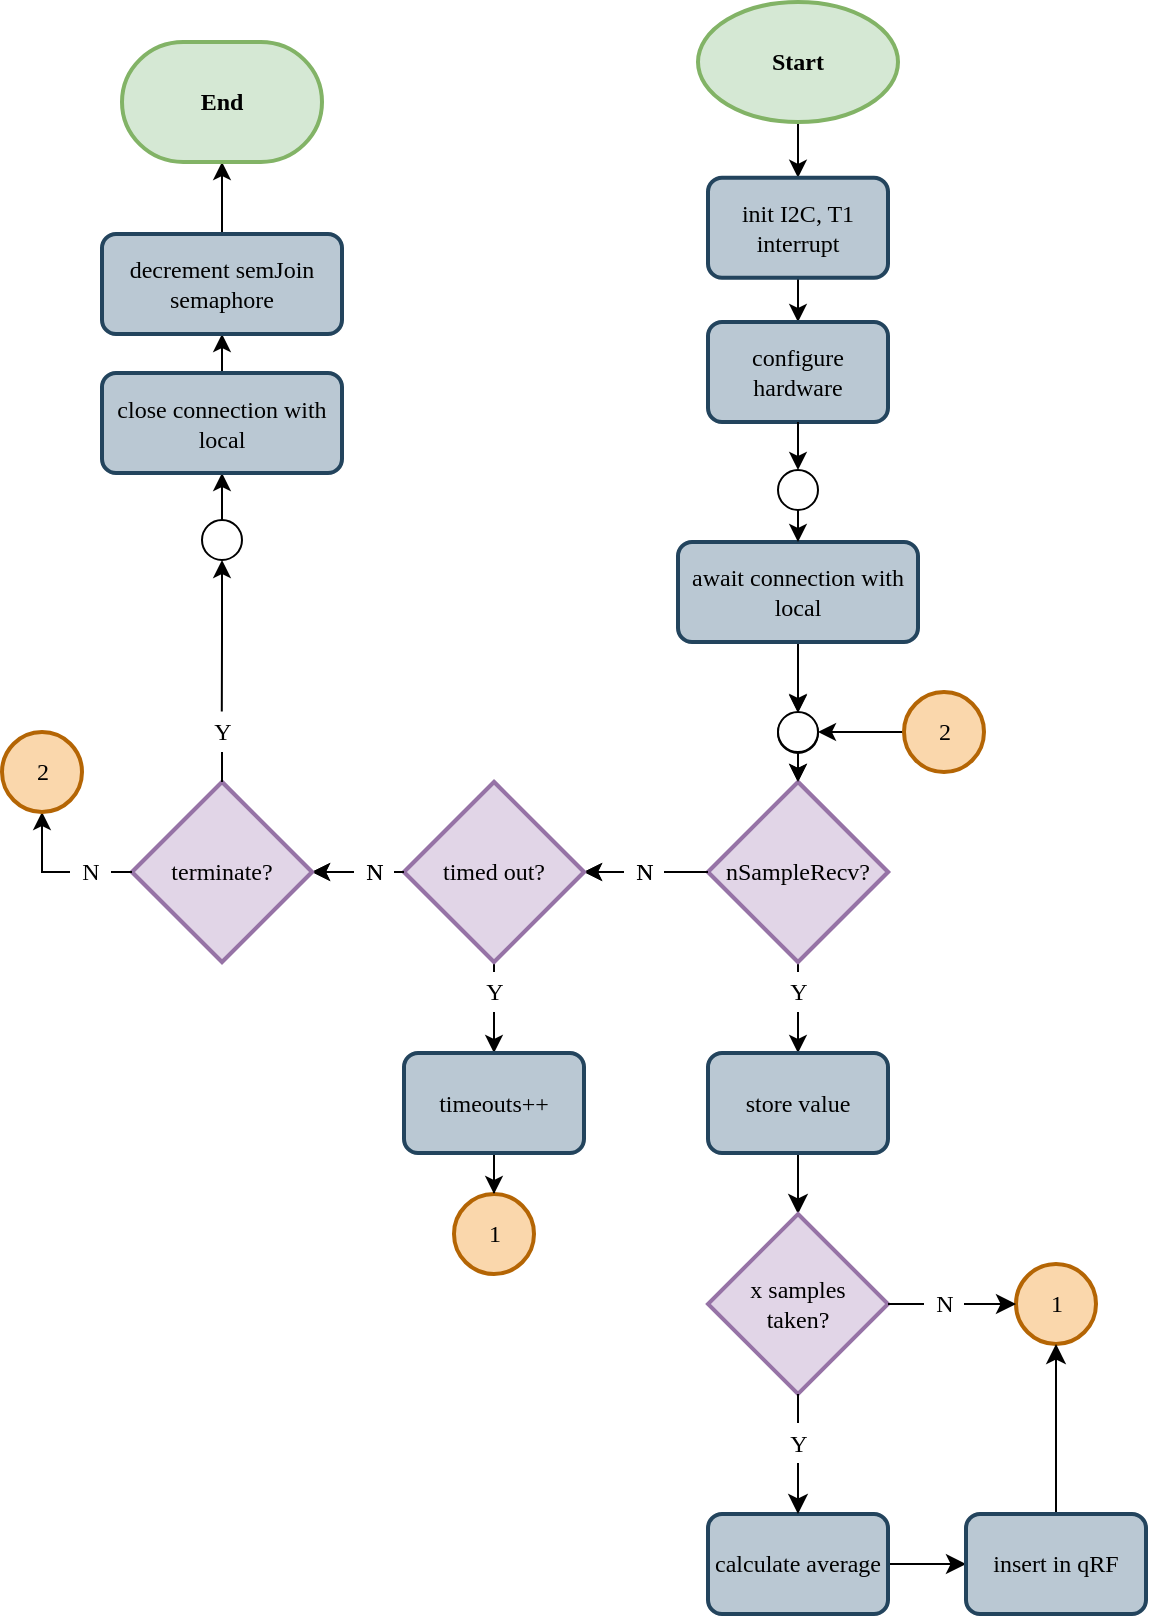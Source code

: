 <mxfile version="13.9.9" type="device"><diagram id="vXdH0S8YqX3_sipvJm4k" name="1"><mxGraphModel dx="741" dy="853" grid="1" gridSize="10" guides="1" tooltips="1" connect="1" arrows="1" fold="1" page="1" pageScale="1" pageWidth="1169" pageHeight="827" math="0" shadow="0"><root><mxCell id="0"/><mxCell id="1" parent="0"/><mxCell id="6Pos_xS77apvVbocdfTv-24" style="edgeStyle=orthogonalEdgeStyle;rounded=0;orthogonalLoop=1;jettySize=auto;html=1;exitX=0.5;exitY=1;exitDx=0;exitDy=0;exitPerimeter=0;entryX=0.5;entryY=0;entryDx=0;entryDy=0;fontFamily=Consolas;" parent="1" source="z_6hdoUk1kzwaXG-YL4Q-9" target="z_6hdoUk1kzwaXG-YL4Q-55" edge="1"><mxGeometry relative="1" as="geometry"><mxPoint x="672" y="690.5" as="targetPoint"/></mxGeometry></mxCell><mxCell id="hB-7Ol5vUf83jxwNDLM4-17" style="edgeStyle=orthogonalEdgeStyle;rounded=0;orthogonalLoop=1;jettySize=auto;html=1;exitX=0;exitY=0.5;exitDx=0;exitDy=0;exitPerimeter=0;fontFamily=Consolas;" parent="1" source="z_6hdoUk1kzwaXG-YL4Q-7" target="5N7eKwdQCnaQDBQl-9mk-26" edge="1"><mxGeometry relative="1" as="geometry"><mxPoint x="672" y="520.5" as="targetPoint"/><Array as="points"><mxPoint x="522" y="605.5"/></Array></mxGeometry></mxCell><mxCell id="6Pos_xS77apvVbocdfTv-21" value="data&lt;br&gt;received?" style="strokeWidth=2;html=1;shape=mxgraph.flowchart.decision;whiteSpace=wrap;fillColor=#e1d5e7;strokeColor=#9673a6;fontFamily=Consolas;" parent="1" vertex="1"><mxGeometry x="629" y="560" width="90" height="90" as="geometry"/></mxCell><mxCell id="hB-7Ol5vUf83jxwNDLM4-15" style="edgeStyle=orthogonalEdgeStyle;rounded=0;orthogonalLoop=1;jettySize=auto;html=1;exitX=0.5;exitY=1;exitDx=0;exitDy=0;exitPerimeter=0;entryX=0.5;entryY=0;entryDx=0;entryDy=0;entryPerimeter=0;fontFamily=Consolas;" parent="1" source="5N7eKwdQCnaQDBQl-9mk-2" target="6Pos_xS77apvVbocdfTv-21" edge="1"><mxGeometry relative="1" as="geometry"/></mxCell><mxCell id="5N7eKwdQCnaQDBQl-9mk-2" value="" style="ellipse;whiteSpace=wrap;html=1;aspect=fixed;fontFamily=Consolas;" parent="1" vertex="1"><mxGeometry x="664" y="525.5" width="20" height="20" as="geometry"/></mxCell><mxCell id="5N7eKwdQCnaQDBQl-9mk-3" style="edgeStyle=orthogonalEdgeStyle;rounded=0;orthogonalLoop=1;jettySize=auto;html=1;exitX=0.5;exitY=1;exitDx=0;exitDy=0;exitPerimeter=0;entryX=0.5;entryY=0;entryDx=0;entryDy=0;entryPerimeter=0;fontFamily=Consolas;" parent="1" target="5N7eKwdQCnaQDBQl-9mk-2" edge="1"><mxGeometry relative="1" as="geometry"><mxPoint x="674" y="512" as="sourcePoint"/><mxPoint x="672" y="536" as="targetPoint"/></mxGeometry></mxCell><mxCell id="z_6hdoUk1kzwaXG-YL4Q-28" style="edgeStyle=orthogonalEdgeStyle;rounded=0;orthogonalLoop=1;jettySize=auto;html=1;exitX=0;exitY=0.5;exitDx=0;exitDy=0;exitPerimeter=0;entryX=1;entryY=0.5;entryDx=0;entryDy=0;entryPerimeter=0;startArrow=none;startFill=0;endArrow=classic;endFill=1;fontFamily=Consolas;" parent="1" source="z_6hdoUk1kzwaXG-YL4Q-31" target="z_6hdoUk1kzwaXG-YL4Q-27" edge="1"><mxGeometry relative="1" as="geometry"/></mxCell><mxCell id="z_6hdoUk1kzwaXG-YL4Q-29" style="edgeStyle=orthogonalEdgeStyle;rounded=0;orthogonalLoop=1;jettySize=auto;html=1;exitX=0.5;exitY=1;exitDx=0;exitDy=0;exitPerimeter=0;entryX=0.5;entryY=0;entryDx=0;entryDy=0;startArrow=none;startFill=0;endArrow=classic;endFill=1;fontFamily=Consolas;" parent="1" source="z_6hdoUk1kzwaXG-YL4Q-10" target="z_6hdoUk1kzwaXG-YL4Q-56" edge="1"><mxGeometry relative="1" as="geometry"><mxPoint x="522.143" y="695.357" as="targetPoint"/></mxGeometry></mxCell><mxCell id="5N7eKwdQCnaQDBQl-9mk-26" value="timed out?" style="strokeWidth=2;html=1;shape=mxgraph.flowchart.decision;whiteSpace=wrap;fillColor=#e1d5e7;strokeColor=#9673a6;fontFamily=Consolas;" parent="1" vertex="1"><mxGeometry x="477" y="560" width="90" height="90" as="geometry"/></mxCell><mxCell id="5N7eKwdQCnaQDBQl-9mk-37" value="1" style="verticalLabelPosition=middle;verticalAlign=middle;html=1;shape=mxgraph.flowchart.on-page_reference;strokeWidth=2;align=center;labelPosition=center;fillColor=#fad7ac;strokeColor=#b46504;fontFamily=Consolas;" parent="1" vertex="1"><mxGeometry x="502" y="766" width="40" height="40" as="geometry"/></mxCell><mxCell id="5N7eKwdQCnaQDBQl-9mk-43" style="edgeStyle=orthogonalEdgeStyle;rounded=0;orthogonalLoop=1;jettySize=auto;html=1;endArrow=classic;endFill=1;exitX=0.5;exitY=1;exitDx=0;exitDy=0;fontFamily=Consolas;" parent="1" source="z_6hdoUk1kzwaXG-YL4Q-56" target="5N7eKwdQCnaQDBQl-9mk-37" edge="1"><mxGeometry relative="1" as="geometry"><mxPoint x="522.143" y="745.5" as="sourcePoint"/></mxGeometry></mxCell><mxCell id="z_6hdoUk1kzwaXG-YL4Q-7" value="N" style="text;html=1;align=center;verticalAlign=middle;resizable=0;points=[];;autosize=1;fontFamily=Consolas;" parent="1" vertex="1"><mxGeometry x="587" y="595" width="20" height="20" as="geometry"/></mxCell><mxCell id="z_6hdoUk1kzwaXG-YL4Q-8" style="edgeStyle=orthogonalEdgeStyle;rounded=0;orthogonalLoop=1;jettySize=auto;html=1;exitX=0;exitY=0.5;exitDx=0;exitDy=0;exitPerimeter=0;endArrow=none;endFill=0;fontFamily=Consolas;" parent="1" source="6Pos_xS77apvVbocdfTv-21" target="z_6hdoUk1kzwaXG-YL4Q-7" edge="1"><mxGeometry relative="1" as="geometry"><mxPoint x="567" y="604.929" as="targetPoint"/><Array as="points"><mxPoint x="607" y="605.5"/></Array><mxPoint x="627.286" y="604.929" as="sourcePoint"/></mxGeometry></mxCell><mxCell id="z_6hdoUk1kzwaXG-YL4Q-9" value="Y" style="text;html=1;align=center;verticalAlign=middle;resizable=0;points=[];;autosize=1;fontFamily=Consolas;" parent="1" vertex="1"><mxGeometry x="664" y="655" width="20" height="20" as="geometry"/></mxCell><mxCell id="z_6hdoUk1kzwaXG-YL4Q-11" style="edgeStyle=orthogonalEdgeStyle;rounded=0;orthogonalLoop=1;jettySize=auto;html=1;exitX=0.5;exitY=1;exitDx=0;exitDy=0;exitPerimeter=0;endArrow=none;endFill=0;fontFamily=Consolas;" parent="1" source="6Pos_xS77apvVbocdfTv-21" target="z_6hdoUk1kzwaXG-YL4Q-9" edge="1"><mxGeometry relative="1" as="geometry"><mxPoint x="672.034" y="690.5" as="targetPoint"/><mxPoint x="672.034" y="649.948" as="sourcePoint"/><Array as="points"><mxPoint x="672" y="660.5"/><mxPoint x="672" y="660.5"/></Array></mxGeometry></mxCell><mxCell id="z_6hdoUk1kzwaXG-YL4Q-27" value="terminate?" style="strokeWidth=2;html=1;shape=mxgraph.flowchart.decision;whiteSpace=wrap;fillColor=#e1d5e7;strokeColor=#9673a6;fontFamily=Consolas;" parent="1" vertex="1"><mxGeometry x="341" y="560" width="90" height="90" as="geometry"/></mxCell><mxCell id="z_6hdoUk1kzwaXG-YL4Q-10" value="Y" style="text;html=1;align=center;verticalAlign=middle;resizable=0;points=[];;autosize=1;fontFamily=Consolas;" parent="1" vertex="1"><mxGeometry x="512" y="655" width="20" height="20" as="geometry"/></mxCell><mxCell id="z_6hdoUk1kzwaXG-YL4Q-30" style="edgeStyle=orthogonalEdgeStyle;rounded=0;orthogonalLoop=1;jettySize=auto;html=1;exitX=0.5;exitY=1;exitDx=0;exitDy=0;exitPerimeter=0;entryX=0.5;entryY=0;entryDx=0;entryDy=0;startArrow=none;startFill=0;endArrow=none;endFill=0;fontFamily=Consolas;" parent="1" source="5N7eKwdQCnaQDBQl-9mk-26" target="z_6hdoUk1kzwaXG-YL4Q-10" edge="1"><mxGeometry relative="1" as="geometry"><mxPoint x="522" y="650.167" as="sourcePoint"/><mxPoint x="522" y="695.5" as="targetPoint"/></mxGeometry></mxCell><mxCell id="z_6hdoUk1kzwaXG-YL4Q-31" value="N" style="text;html=1;align=center;verticalAlign=middle;resizable=0;points=[];;autosize=1;fontFamily=Consolas;" parent="1" vertex="1"><mxGeometry x="452" y="595" width="20" height="20" as="geometry"/></mxCell><mxCell id="z_6hdoUk1kzwaXG-YL4Q-32" style="edgeStyle=orthogonalEdgeStyle;rounded=0;orthogonalLoop=1;jettySize=auto;html=1;exitX=0;exitY=0.5;exitDx=0;exitDy=0;exitPerimeter=0;entryX=1;entryY=0.5;entryDx=0;entryDy=0;entryPerimeter=0;startArrow=none;startFill=0;endArrow=none;endFill=0;fontFamily=Consolas;" parent="1" source="5N7eKwdQCnaQDBQl-9mk-26" target="z_6hdoUk1kzwaXG-YL4Q-31" edge="1"><mxGeometry relative="1" as="geometry"><mxPoint x="477" y="605.167" as="sourcePoint"/><mxPoint x="431" y="605.167" as="targetPoint"/></mxGeometry></mxCell><mxCell id="z_6hdoUk1kzwaXG-YL4Q-49" value="1" style="verticalLabelPosition=middle;verticalAlign=middle;html=1;shape=mxgraph.flowchart.on-page_reference;strokeWidth=2;align=center;labelPosition=center;fillColor=#fad7ac;strokeColor=#b46504;fontFamily=Consolas;" parent="1" vertex="1"><mxGeometry x="783" y="801" width="40" height="40" as="geometry"/></mxCell><mxCell id="z_6hdoUk1kzwaXG-YL4Q-65" style="edgeStyle=orthogonalEdgeStyle;rounded=0;orthogonalLoop=1;jettySize=auto;html=1;exitX=0.5;exitY=1;exitDx=0;exitDy=0;entryX=0.5;entryY=0;entryDx=0;entryDy=0;entryPerimeter=0;startArrow=none;startFill=0;endArrow=classic;endFill=1;endSize=7;fontFamily=Consolas;" parent="1" source="z_6hdoUk1kzwaXG-YL4Q-55" target="z_6hdoUk1kzwaXG-YL4Q-64" edge="1"><mxGeometry relative="1" as="geometry"/></mxCell><mxCell id="z_6hdoUk1kzwaXG-YL4Q-55" value="store value" style="rounded=1;whiteSpace=wrap;html=1;absoluteArcSize=1;arcSize=14;strokeWidth=2;fillColor=#bac8d3;strokeColor=#23445d;fontFamily=Consolas;" parent="1" vertex="1"><mxGeometry x="629" y="695.5" width="90" height="50" as="geometry"/></mxCell><mxCell id="z_6hdoUk1kzwaXG-YL4Q-56" value="timeouts++" style="rounded=1;whiteSpace=wrap;html=1;absoluteArcSize=1;arcSize=14;strokeWidth=2;fillColor=#bac8d3;strokeColor=#23445d;fontFamily=Consolas;" parent="1" vertex="1"><mxGeometry x="477" y="695.5" width="90" height="50" as="geometry"/></mxCell><mxCell id="z_6hdoUk1kzwaXG-YL4Q-59" style="edgeStyle=orthogonalEdgeStyle;rounded=0;orthogonalLoop=1;jettySize=auto;html=1;exitX=1;exitY=0.5;exitDx=0;exitDy=0;entryX=0;entryY=0.5;entryDx=0;entryDy=0;startArrow=none;startFill=0;endArrow=classic;endFill=1;endSize=7;fontFamily=Consolas;" parent="1" source="z_6hdoUk1kzwaXG-YL4Q-57" target="z_6hdoUk1kzwaXG-YL4Q-58" edge="1"><mxGeometry relative="1" as="geometry"/></mxCell><mxCell id="z_6hdoUk1kzwaXG-YL4Q-57" value="calculate average" style="rounded=1;whiteSpace=wrap;html=1;absoluteArcSize=1;arcSize=14;strokeWidth=2;fillColor=#bac8d3;strokeColor=#23445d;fontFamily=Consolas;" parent="1" vertex="1"><mxGeometry x="629" y="926" width="90" height="50" as="geometry"/></mxCell><mxCell id="z_6hdoUk1kzwaXG-YL4Q-60" style="edgeStyle=orthogonalEdgeStyle;rounded=0;orthogonalLoop=1;jettySize=auto;html=1;exitX=0.5;exitY=0;exitDx=0;exitDy=0;entryX=0.5;entryY=1;entryDx=0;entryDy=0;entryPerimeter=0;startArrow=none;startFill=0;endArrow=classic;endFill=1;endSize=7;fontFamily=Consolas;" parent="1" source="z_6hdoUk1kzwaXG-YL4Q-58" target="z_6hdoUk1kzwaXG-YL4Q-49" edge="1"><mxGeometry relative="1" as="geometry"/></mxCell><mxCell id="z_6hdoUk1kzwaXG-YL4Q-58" value="insert in qRF" style="rounded=1;whiteSpace=wrap;html=1;absoluteArcSize=1;arcSize=14;strokeWidth=2;fillColor=#bac8d3;strokeColor=#23445d;fontFamily=Consolas;" parent="1" vertex="1"><mxGeometry x="758" y="926" width="90" height="50" as="geometry"/></mxCell><mxCell id="z_6hdoUk1kzwaXG-YL4Q-68" style="edgeStyle=orthogonalEdgeStyle;rounded=0;orthogonalLoop=1;jettySize=auto;html=1;exitX=1;exitY=0.5;exitDx=0;exitDy=0;exitPerimeter=0;entryX=0;entryY=0.5;entryDx=0;entryDy=0;entryPerimeter=0;startArrow=none;startFill=0;endArrow=classic;endFill=1;endSize=7;fontFamily=Consolas;" parent="1" source="z_6hdoUk1kzwaXG-YL4Q-69" target="z_6hdoUk1kzwaXG-YL4Q-49" edge="1"><mxGeometry relative="1" as="geometry"/></mxCell><mxCell id="z_6hdoUk1kzwaXG-YL4Q-71" style="edgeStyle=orthogonalEdgeStyle;rounded=0;orthogonalLoop=1;jettySize=auto;html=1;exitX=0.5;exitY=1;exitDx=0;exitDy=0;exitPerimeter=0;entryX=0.5;entryY=0;entryDx=0;entryDy=0;startArrow=none;startFill=0;endArrow=classic;endFill=1;endSize=7;fontFamily=Consolas;" parent="1" source="z_6hdoUk1kzwaXG-YL4Q-70" target="z_6hdoUk1kzwaXG-YL4Q-57" edge="1"><mxGeometry relative="1" as="geometry"/></mxCell><mxCell id="z_6hdoUk1kzwaXG-YL4Q-64" value="x samples &lt;br&gt;taken?" style="strokeWidth=2;html=1;shape=mxgraph.flowchart.decision;whiteSpace=wrap;fillColor=#e1d5e7;strokeColor=#9673a6;fontFamily=Consolas;" parent="1" vertex="1"><mxGeometry x="629" y="776" width="90" height="90" as="geometry"/></mxCell><mxCell id="z_6hdoUk1kzwaXG-YL4Q-70" value="Y" style="text;html=1;align=center;verticalAlign=middle;resizable=0;points=[];;autosize=1;fontFamily=Consolas;" parent="1" vertex="1"><mxGeometry x="664" y="880.5" width="20" height="20" as="geometry"/></mxCell><mxCell id="z_6hdoUk1kzwaXG-YL4Q-72" style="edgeStyle=orthogonalEdgeStyle;rounded=0;orthogonalLoop=1;jettySize=auto;html=1;exitX=0.5;exitY=1;exitDx=0;exitDy=0;exitPerimeter=0;entryX=0.5;entryY=0;entryDx=0;entryDy=0;startArrow=none;startFill=0;endArrow=none;endFill=0;endSize=7;fontFamily=Consolas;" parent="1" source="z_6hdoUk1kzwaXG-YL4Q-64" target="z_6hdoUk1kzwaXG-YL4Q-70" edge="1"><mxGeometry relative="1" as="geometry"><mxPoint x="674.2" y="866.2" as="sourcePoint"/><mxPoint x="674.2" y="926.2" as="targetPoint"/></mxGeometry></mxCell><mxCell id="z_6hdoUk1kzwaXG-YL4Q-69" value="N" style="text;html=1;align=center;verticalAlign=middle;resizable=0;points=[];;autosize=1;fontFamily=Consolas;" parent="1" vertex="1"><mxGeometry x="737" y="811" width="20" height="20" as="geometry"/></mxCell><mxCell id="z_6hdoUk1kzwaXG-YL4Q-73" style="edgeStyle=orthogonalEdgeStyle;rounded=0;orthogonalLoop=1;jettySize=auto;html=1;exitX=1;exitY=0.5;exitDx=0;exitDy=0;exitPerimeter=0;entryX=0;entryY=0.5;entryDx=0;entryDy=0;entryPerimeter=0;startArrow=none;startFill=0;endArrow=none;endFill=0;endSize=7;fontFamily=Consolas;" parent="1" source="z_6hdoUk1kzwaXG-YL4Q-64" target="z_6hdoUk1kzwaXG-YL4Q-69" edge="1"><mxGeometry relative="1" as="geometry"><mxPoint x="719" y="821" as="sourcePoint"/><mxPoint x="783" y="821" as="targetPoint"/></mxGeometry></mxCell><mxCell id="9Xmy3GOA0YMjoC60jh7W-3" style="edgeStyle=orthogonalEdgeStyle;rounded=0;orthogonalLoop=1;jettySize=auto;html=1;exitX=0;exitY=0.5;exitDx=0;exitDy=0;exitPerimeter=0;fontFamily=Consolas;" parent="1" source="9Xmy3GOA0YMjoC60jh7W-21" target="9Xmy3GOA0YMjoC60jh7W-12" edge="1"><mxGeometry relative="1" as="geometry"><mxPoint x="672" y="520.5" as="targetPoint"/><Array as="points"><mxPoint x="522" y="605.5"/></Array></mxGeometry></mxCell><mxCell id="9Xmy3GOA0YMjoC60jh7W-4" value="nSampleRecv?" style="strokeWidth=2;html=1;shape=mxgraph.flowchart.decision;whiteSpace=wrap;fillColor=#e1d5e7;strokeColor=#9673a6;fontFamily=Consolas;" parent="1" vertex="1"><mxGeometry x="629" y="560" width="90" height="90" as="geometry"/></mxCell><mxCell id="9Xmy3GOA0YMjoC60jh7W-5" style="edgeStyle=orthogonalEdgeStyle;rounded=0;orthogonalLoop=1;jettySize=auto;html=1;exitX=0.5;exitY=1;exitDx=0;exitDy=0;exitPerimeter=0;entryX=0.5;entryY=0;entryDx=0;entryDy=0;entryPerimeter=0;fontFamily=Consolas;" parent="1" source="9Xmy3GOA0YMjoC60jh7W-8" target="9Xmy3GOA0YMjoC60jh7W-4" edge="1"><mxGeometry relative="1" as="geometry"/></mxCell><mxCell id="9Xmy3GOA0YMjoC60jh7W-8" value="" style="ellipse;whiteSpace=wrap;html=1;aspect=fixed;fontFamily=Consolas;" parent="1" vertex="1"><mxGeometry x="664" y="525" width="20" height="20" as="geometry"/></mxCell><mxCell id="9Xmy3GOA0YMjoC60jh7W-9" style="edgeStyle=orthogonalEdgeStyle;rounded=0;orthogonalLoop=1;jettySize=auto;html=1;entryX=0.5;entryY=0;entryDx=0;entryDy=0;entryPerimeter=0;fontFamily=Consolas;" parent="1" source="yV78J0jxZQz7qZqh-ZP7-17" target="9Xmy3GOA0YMjoC60jh7W-8" edge="1"><mxGeometry relative="1" as="geometry"><mxPoint x="674" y="512" as="sourcePoint"/><mxPoint x="672" y="536" as="targetPoint"/></mxGeometry></mxCell><mxCell id="9Xmy3GOA0YMjoC60jh7W-11" style="edgeStyle=orthogonalEdgeStyle;rounded=0;orthogonalLoop=1;jettySize=auto;html=1;exitX=0;exitY=0.5;exitDx=0;exitDy=0;exitPerimeter=0;entryX=1;entryY=0.5;entryDx=0;entryDy=0;entryPerimeter=0;startArrow=none;startFill=0;endArrow=classic;endFill=1;fontFamily=Consolas;" parent="1" source="9Xmy3GOA0YMjoC60jh7W-33" target="9Xmy3GOA0YMjoC60jh7W-32" edge="1"><mxGeometry relative="1" as="geometry"/></mxCell><mxCell id="9Xmy3GOA0YMjoC60jh7W-12" value="timed out?" style="strokeWidth=2;html=1;shape=mxgraph.flowchart.decision;whiteSpace=wrap;fillColor=#e1d5e7;strokeColor=#9673a6;fontFamily=Consolas;" parent="1" vertex="1"><mxGeometry x="477" y="560" width="90" height="90" as="geometry"/></mxCell><mxCell id="9Xmy3GOA0YMjoC60jh7W-21" value="N" style="text;html=1;align=center;verticalAlign=middle;resizable=0;points=[];;autosize=1;fontFamily=Consolas;" parent="1" vertex="1"><mxGeometry x="587" y="595" width="20" height="20" as="geometry"/></mxCell><mxCell id="9Xmy3GOA0YMjoC60jh7W-22" style="edgeStyle=orthogonalEdgeStyle;rounded=0;orthogonalLoop=1;jettySize=auto;html=1;exitX=0;exitY=0.5;exitDx=0;exitDy=0;exitPerimeter=0;endArrow=none;endFill=0;fontFamily=Consolas;" parent="1" source="9Xmy3GOA0YMjoC60jh7W-4" target="9Xmy3GOA0YMjoC60jh7W-21" edge="1"><mxGeometry relative="1" as="geometry"><mxPoint x="567" y="604.929" as="targetPoint"/><Array as="points"><mxPoint x="607" y="605.5"/></Array><mxPoint x="627.286" y="604.929" as="sourcePoint"/></mxGeometry></mxCell><mxCell id="9Xmy3GOA0YMjoC60jh7W-31" style="edgeStyle=orthogonalEdgeStyle;rounded=0;orthogonalLoop=1;jettySize=auto;html=1;exitX=0;exitY=0.5;exitDx=0;exitDy=0;exitPerimeter=0;entryX=0.5;entryY=1;entryDx=0;entryDy=0;entryPerimeter=0;startArrow=none;startFill=0;endArrow=classic;endFill=1;" parent="1" source="9Xmy3GOA0YMjoC60jh7W-46" target="9Xmy3GOA0YMjoC60jh7W-45" edge="1"><mxGeometry relative="1" as="geometry"/></mxCell><mxCell id="9Xmy3GOA0YMjoC60jh7W-32" value="terminate?" style="strokeWidth=2;html=1;shape=mxgraph.flowchart.decision;whiteSpace=wrap;fillColor=#e1d5e7;strokeColor=#9673a6;fontFamily=Consolas;" parent="1" vertex="1"><mxGeometry x="341" y="560" width="90" height="90" as="geometry"/></mxCell><mxCell id="9Xmy3GOA0YMjoC60jh7W-33" value="N" style="text;html=1;align=center;verticalAlign=middle;resizable=0;points=[];;autosize=1;fontFamily=Consolas;" parent="1" vertex="1"><mxGeometry x="452" y="595" width="20" height="20" as="geometry"/></mxCell><mxCell id="9Xmy3GOA0YMjoC60jh7W-34" style="edgeStyle=orthogonalEdgeStyle;rounded=0;orthogonalLoop=1;jettySize=auto;html=1;exitX=0;exitY=0.5;exitDx=0;exitDy=0;exitPerimeter=0;entryX=1;entryY=0.5;entryDx=0;entryDy=0;entryPerimeter=0;startArrow=none;startFill=0;endArrow=none;endFill=0;fontFamily=Consolas;" parent="1" source="9Xmy3GOA0YMjoC60jh7W-12" target="9Xmy3GOA0YMjoC60jh7W-33" edge="1"><mxGeometry relative="1" as="geometry"><mxPoint x="477" y="605.167" as="sourcePoint"/><mxPoint x="431" y="605.167" as="targetPoint"/></mxGeometry></mxCell><mxCell id="9Xmy3GOA0YMjoC60jh7W-36" style="edgeStyle=orthogonalEdgeStyle;rounded=0;orthogonalLoop=1;jettySize=auto;html=1;exitX=0;exitY=0.5;exitDx=0;exitDy=0;entryX=0;entryY=0.5;entryDx=0;entryDy=0;entryPerimeter=0;startArrow=none;startFill=0;endArrow=classic;endFill=1;endSize=7;fontFamily=Consolas;" parent="1" edge="1"><mxGeometry relative="1" as="geometry"><mxPoint x="362" y="519.5" as="targetPoint"/></mxGeometry></mxCell><mxCell id="9Xmy3GOA0YMjoC60jh7W-45" value="2" style="verticalLabelPosition=middle;verticalAlign=middle;html=1;shape=mxgraph.flowchart.on-page_reference;strokeWidth=2;align=center;labelPosition=center;fillColor=#fad7ac;strokeColor=#b46504;fontFamily=Consolas;" parent="1" vertex="1"><mxGeometry x="276" y="535" width="40" height="40" as="geometry"/></mxCell><mxCell id="9Xmy3GOA0YMjoC60jh7W-46" value="N" style="text;html=1;align=center;verticalAlign=middle;resizable=0;points=[];;autosize=1;fontFamily=Consolas;" parent="1" vertex="1"><mxGeometry x="310" y="595" width="20" height="20" as="geometry"/></mxCell><mxCell id="9Xmy3GOA0YMjoC60jh7W-47" style="edgeStyle=orthogonalEdgeStyle;rounded=0;orthogonalLoop=1;jettySize=auto;html=1;exitX=0;exitY=0.5;exitDx=0;exitDy=0;exitPerimeter=0;startArrow=none;startFill=0;endArrow=none;endFill=0;" parent="1" source="9Xmy3GOA0YMjoC60jh7W-32" edge="1"><mxGeometry relative="1" as="geometry"><mxPoint x="341.095" y="605.238" as="sourcePoint"/><mxPoint x="330.529" y="604.647" as="targetPoint"/></mxGeometry></mxCell><mxCell id="yV78J0jxZQz7qZqh-ZP7-1" value="" style="edgeStyle=orthogonalEdgeStyle;rounded=0;orthogonalLoop=1;jettySize=auto;html=1;exitX=0.5;exitY=1;exitDx=0;exitDy=0;exitPerimeter=0;entryX=0.5;entryY=0;entryDx=0;entryDy=0;fontFamily=Consolas;" parent="1" source="yV78J0jxZQz7qZqh-ZP7-2" target="yV78J0jxZQz7qZqh-ZP7-15" edge="1"><mxGeometry relative="1" as="geometry"><mxPoint x="672" y="261.63" as="targetPoint"/></mxGeometry></mxCell><mxCell id="yV78J0jxZQz7qZqh-ZP7-2" value="Start" style="strokeWidth=2;html=1;shape=mxgraph.flowchart.start_1;whiteSpace=wrap;fillColor=#d5e8d4;strokeColor=#82b366;fontStyle=1;fontFamily=Consolas;" parent="1" vertex="1"><mxGeometry x="624" y="170" width="100" height="60" as="geometry"/></mxCell><mxCell id="yV78J0jxZQz7qZqh-ZP7-3" style="edgeStyle=orthogonalEdgeStyle;rounded=0;orthogonalLoop=1;jettySize=auto;html=1;exitX=0.5;exitY=1;exitDx=0;exitDy=0;entryX=0.5;entryY=0;entryDx=0;entryDy=0;fontFamily=Consolas;" parent="1" source="yV78J0jxZQz7qZqh-ZP7-15" target="yV78J0jxZQz7qZqh-ZP7-16" edge="1"><mxGeometry relative="1" as="geometry"><mxPoint x="672" y="311.63" as="sourcePoint"/><mxPoint x="672" y="341.63" as="targetPoint"/><Array as="points"/></mxGeometry></mxCell><mxCell id="yV78J0jxZQz7qZqh-ZP7-15" value="init I2C, T1 interrupt" style="rounded=1;whiteSpace=wrap;html=1;absoluteArcSize=1;arcSize=14;strokeWidth=2;fillColor=#bac8d3;strokeColor=#23445d;fontFamily=Consolas;" parent="1" vertex="1"><mxGeometry x="629" y="257.88" width="90" height="50" as="geometry"/></mxCell><mxCell id="yV78J0jxZQz7qZqh-ZP7-16" value="configure hardware" style="rounded=1;whiteSpace=wrap;html=1;absoluteArcSize=1;arcSize=14;strokeWidth=2;fillColor=#bac8d3;strokeColor=#23445d;fontFamily=Consolas;" parent="1" vertex="1"><mxGeometry x="629" y="330" width="90" height="50" as="geometry"/></mxCell><mxCell id="yV78J0jxZQz7qZqh-ZP7-17" value="await connection with local" style="rounded=1;whiteSpace=wrap;html=1;absoluteArcSize=1;arcSize=14;strokeWidth=2;fillColor=#bac8d3;strokeColor=#23445d;fontFamily=Consolas;" parent="1" vertex="1"><mxGeometry x="614" y="440" width="120" height="50" as="geometry"/></mxCell><mxCell id="yV78J0jxZQz7qZqh-ZP7-18" style="edgeStyle=orthogonalEdgeStyle;rounded=0;orthogonalLoop=1;jettySize=auto;html=1;exitX=0.5;exitY=1;exitDx=0;exitDy=0;fontFamily=Consolas;" parent="1" source="yV78J0jxZQz7qZqh-ZP7-19" target="yV78J0jxZQz7qZqh-ZP7-17" edge="1"><mxGeometry relative="1" as="geometry"><mxPoint x="674" y="391.38" as="sourcePoint"/><mxPoint x="674" y="509.5" as="targetPoint"/><Array as="points"><mxPoint x="674" y="430"/><mxPoint x="674" y="430"/></Array></mxGeometry></mxCell><mxCell id="yV78J0jxZQz7qZqh-ZP7-19" value="" style="ellipse;whiteSpace=wrap;html=1;aspect=fixed;fontFamily=Consolas;" parent="1" vertex="1"><mxGeometry x="664" y="404" width="20" height="20" as="geometry"/></mxCell><mxCell id="yV78J0jxZQz7qZqh-ZP7-20" style="edgeStyle=orthogonalEdgeStyle;rounded=0;orthogonalLoop=1;jettySize=auto;html=1;exitX=0.5;exitY=1;exitDx=0;exitDy=0;fontFamily=Consolas;" parent="1" source="yV78J0jxZQz7qZqh-ZP7-16" target="yV78J0jxZQz7qZqh-ZP7-19" edge="1"><mxGeometry relative="1" as="geometry"><mxPoint x="674" y="391.38" as="sourcePoint"/><mxPoint x="674" y="440" as="targetPoint"/><Array as="points"><mxPoint x="674" y="400"/><mxPoint x="674" y="400"/></Array></mxGeometry></mxCell><mxCell id="yV78J0jxZQz7qZqh-ZP7-24" style="edgeStyle=orthogonalEdgeStyle;rounded=0;orthogonalLoop=1;jettySize=auto;html=1;exitX=0.5;exitY=1;exitDx=0;exitDy=0;startArrow=none;startFill=0;endArrow=none;endFill=0;endSize=7;fontFamily=Consolas;" parent="1" source="yV78J0jxZQz7qZqh-ZP7-27" edge="1"><mxGeometry relative="1" as="geometry"><Array as="points"><mxPoint x="386" y="555.5"/><mxPoint x="386" y="555.5"/></Array><mxPoint x="386" y="560" as="targetPoint"/></mxGeometry></mxCell><mxCell id="yV78J0jxZQz7qZqh-ZP7-27" value="Y" style="text;html=1;align=center;verticalAlign=middle;resizable=0;points=[];;autosize=1;fontFamily=Consolas;" parent="1" vertex="1"><mxGeometry x="376" y="525" width="20" height="20" as="geometry"/></mxCell><mxCell id="yV78J0jxZQz7qZqh-ZP7-28" style="edgeStyle=orthogonalEdgeStyle;rounded=0;orthogonalLoop=1;jettySize=auto;html=1;startArrow=classic;startFill=1;endArrow=none;endFill=0;endSize=7;entryX=0.495;entryY=-0.014;entryDx=0;entryDy=0;entryPerimeter=0;fontFamily=Consolas;exitX=0.5;exitY=1;exitDx=0;exitDy=0;" parent="1" source="Qc67pKuZsktILpRSsVTe-3" target="yV78J0jxZQz7qZqh-ZP7-27" edge="1"><mxGeometry relative="1" as="geometry"><mxPoint x="386" y="459" as="sourcePoint"/><mxPoint x="386.065" y="560.0" as="targetPoint"/></mxGeometry></mxCell><mxCell id="Qc67pKuZsktILpRSsVTe-8" style="edgeStyle=orthogonalEdgeStyle;rounded=0;orthogonalLoop=1;jettySize=auto;html=1;" parent="1" source="Qc67pKuZsktILpRSsVTe-3" target="Qc67pKuZsktILpRSsVTe-7" edge="1"><mxGeometry relative="1" as="geometry"/></mxCell><mxCell id="Qc67pKuZsktILpRSsVTe-3" value="" style="ellipse;whiteSpace=wrap;html=1;aspect=fixed;fontFamily=Consolas;" parent="1" vertex="1"><mxGeometry x="376" y="429" width="20" height="20" as="geometry"/></mxCell><mxCell id="Qc67pKuZsktILpRSsVTe-10" style="edgeStyle=orthogonalEdgeStyle;rounded=0;orthogonalLoop=1;jettySize=auto;html=1;" parent="1" source="Qc67pKuZsktILpRSsVTe-7" target="Qc67pKuZsktILpRSsVTe-9" edge="1"><mxGeometry relative="1" as="geometry"/></mxCell><mxCell id="Qc67pKuZsktILpRSsVTe-7" value="close connection with local" style="rounded=1;whiteSpace=wrap;html=1;absoluteArcSize=1;arcSize=14;strokeWidth=2;fillColor=#bac8d3;strokeColor=#23445d;fontFamily=Consolas;" parent="1" vertex="1"><mxGeometry x="326" y="355.5" width="120" height="50" as="geometry"/></mxCell><mxCell id="Qc67pKuZsktILpRSsVTe-13" style="edgeStyle=orthogonalEdgeStyle;rounded=0;orthogonalLoop=1;jettySize=auto;html=1;" parent="1" source="Qc67pKuZsktILpRSsVTe-9" target="Qc67pKuZsktILpRSsVTe-12" edge="1"><mxGeometry relative="1" as="geometry"/></mxCell><mxCell id="Qc67pKuZsktILpRSsVTe-9" value="decrement semJoin semaphore" style="rounded=1;whiteSpace=wrap;html=1;absoluteArcSize=1;arcSize=14;strokeWidth=2;fillColor=#bac8d3;strokeColor=#23445d;fontFamily=Consolas;" parent="1" vertex="1"><mxGeometry x="326" y="286" width="120" height="50" as="geometry"/></mxCell><mxCell id="Qc67pKuZsktILpRSsVTe-12" value="&lt;b&gt;End&lt;/b&gt;" style="strokeWidth=2;html=1;shape=mxgraph.flowchart.terminator;whiteSpace=wrap;fillColor=#d5e8d4;strokeColor=#82b366;fontFamily=Consolas;" parent="1" vertex="1"><mxGeometry x="336" y="190" width="100" height="60" as="geometry"/></mxCell><mxCell id="m0NroLBB6eMIfOZQRZZT-2" style="edgeStyle=orthogonalEdgeStyle;rounded=0;orthogonalLoop=1;jettySize=auto;html=1;" parent="1" source="m0NroLBB6eMIfOZQRZZT-1" target="9Xmy3GOA0YMjoC60jh7W-8" edge="1"><mxGeometry relative="1" as="geometry"/></mxCell><mxCell id="m0NroLBB6eMIfOZQRZZT-1" value="2" style="verticalLabelPosition=middle;verticalAlign=middle;html=1;shape=mxgraph.flowchart.on-page_reference;strokeWidth=2;align=center;labelPosition=center;fillColor=#fad7ac;strokeColor=#b46504;fontFamily=Consolas;" parent="1" vertex="1"><mxGeometry x="727" y="515" width="40" height="40" as="geometry"/></mxCell></root></mxGraphModel></diagram></mxfile>